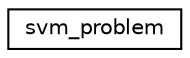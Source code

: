 digraph "Graphical Class Hierarchy"
{
  edge [fontname="Helvetica",fontsize="10",labelfontname="Helvetica",labelfontsize="10"];
  node [fontname="Helvetica",fontsize="10",shape=record];
  rankdir="LR";
  Node1 [label="svm_problem",height=0.2,width=0.4,color="black", fillcolor="white", style="filled",URL="$structsvm__problem.html"];
}
